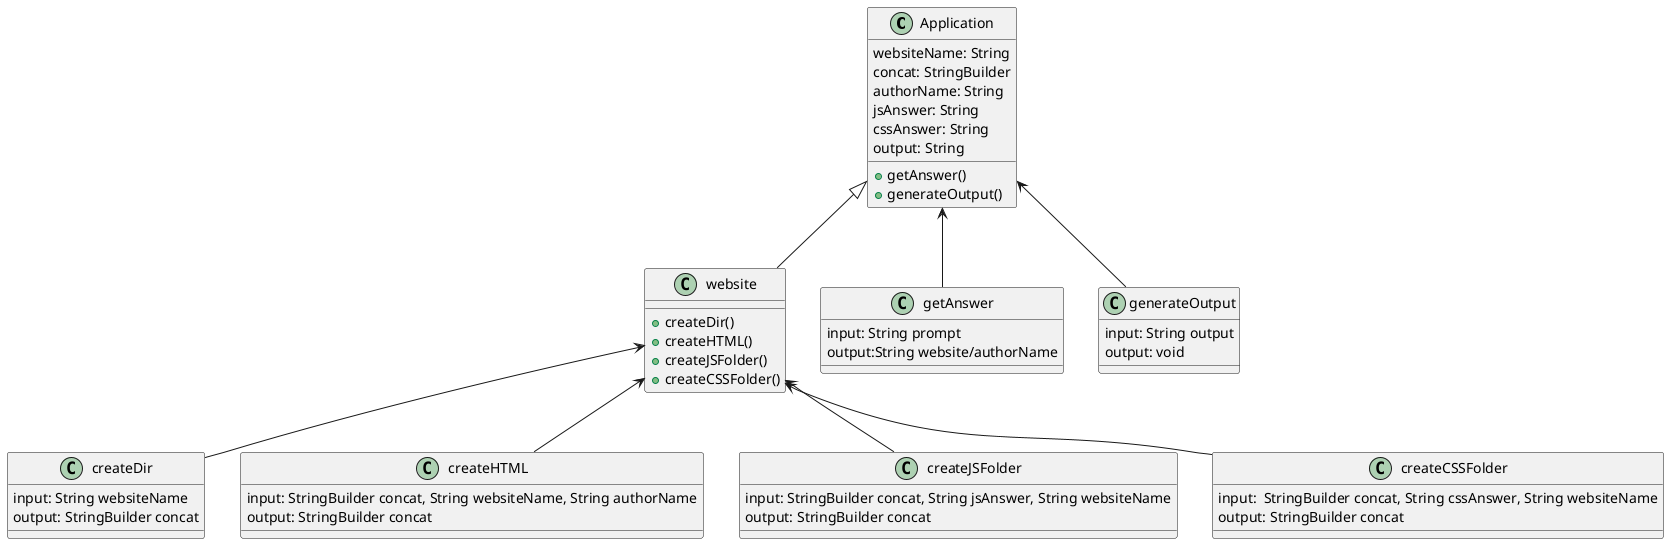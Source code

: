@startuml
'https://plantuml.com/class-diagram

class Application {
    websiteName: String
    concat: StringBuilder
    authorName: String
    jsAnswer: String
    cssAnswer: String
    output: String
    +getAnswer()
    +generateOutput()
}

class website {
    +createDir()
    +createHTML()
    +createJSFolder()
    +createCSSFolder()
}

class getAnswer{
    input: String prompt
    output:String website/authorName
}

class generateOutput{
    input: String output
    output: void
}

class createDir{
    input: String websiteName
    output: StringBuilder concat
}

class createHTML {
    input: StringBuilder concat, String websiteName, String authorName
    output: StringBuilder concat
}

class createJSFolder {
    input: StringBuilder concat, String jsAnswer, String websiteName
    output: StringBuilder concat
}

class createCSSFolder{
    input:  StringBuilder concat, String cssAnswer, String websiteName
    output: StringBuilder concat
}

Application <|--website
Application <-- getAnswer
Application <-- generateOutput
website <-- createDir
website <-- createHTML
website <-- createJSFolder
website <-- createCSSFolder

@enduml